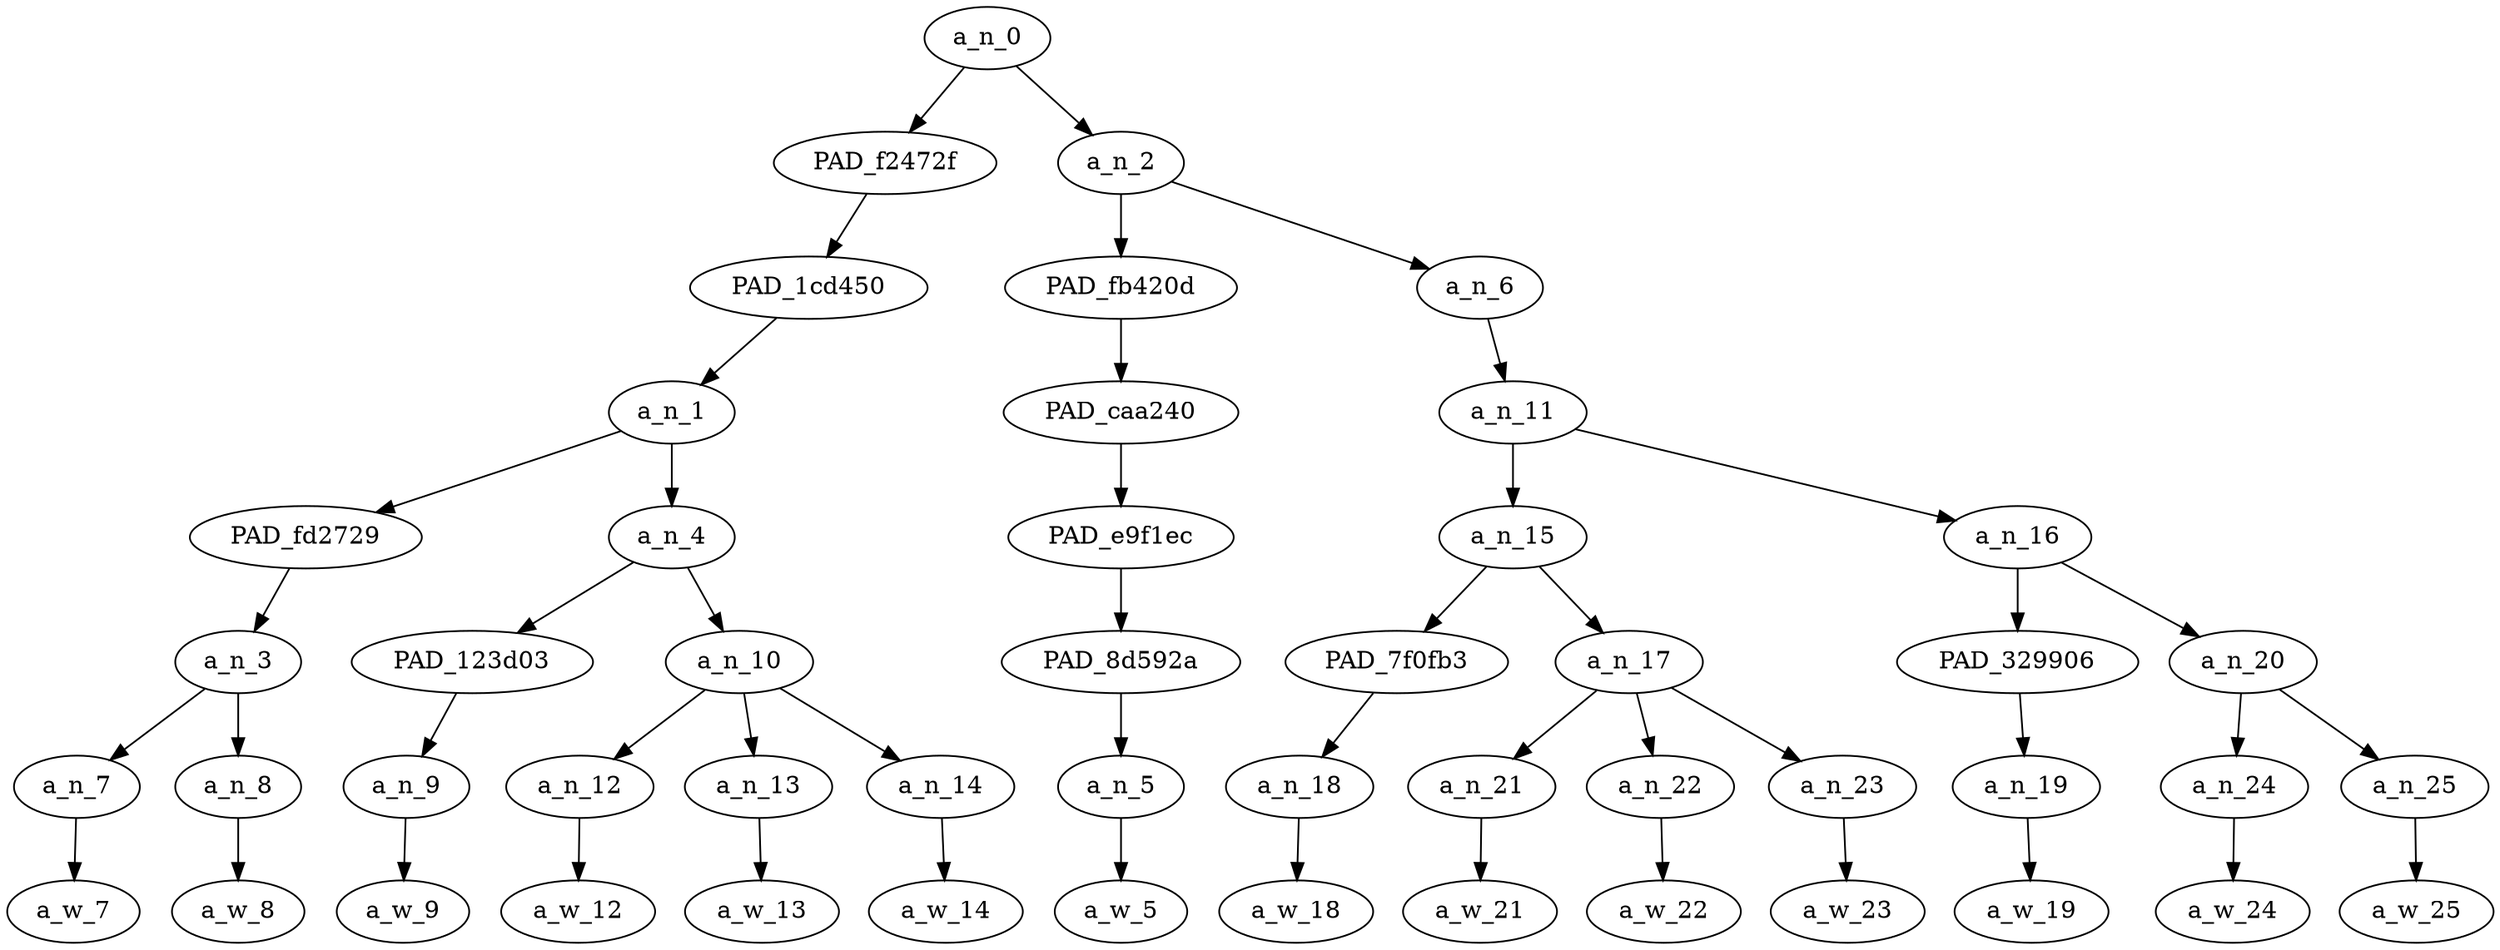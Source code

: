 strict digraph "" {
	a_n_0	[div_dir=1,
		index=0,
		level=7,
		pos="4.96875,7!",
		text_span="[0, 1, 2, 3, 4, 5, 6, 7, 8, 9, 10, 11, 12, 13]",
		value=1.00000002];
	PAD_f2472f	[div_dir=1,
		index=0,
		level=6,
		pos="1.75,6!",
		text_span="[0, 1, 2, 3, 4, 5]",
		value=0.34916700];
	a_n_0 -> PAD_f2472f;
	a_n_2	[div_dir=1,
		index=1,
		level=6,
		pos="8.1875,6!",
		text_span="[6, 7, 8, 9, 10, 11, 12, 13]",
		value=0.64998829];
	a_n_0 -> a_n_2;
	PAD_1cd450	[div_dir=1,
		index=0,
		level=5,
		pos="1.75,5!",
		text_span="[0, 1, 2, 3, 4, 5]",
		value=0.34916700];
	PAD_f2472f -> PAD_1cd450;
	a_n_1	[div_dir=1,
		index=0,
		level=4,
		pos="1.75,4!",
		text_span="[0, 1, 2, 3, 4, 5]",
		value=0.34916700];
	PAD_1cd450 -> a_n_1;
	PAD_fd2729	[div_dir=1,
		index=0,
		level=3,
		pos="0.5,3!",
		text_span="[0, 1]",
		value=0.16867692];
	a_n_1 -> PAD_fd2729;
	a_n_4	[div_dir=1,
		index=1,
		level=3,
		pos="3.0,3!",
		text_span="[2, 3, 4, 5]",
		value=0.18028029];
	a_n_1 -> a_n_4;
	a_n_3	[div_dir=1,
		index=0,
		level=2,
		pos="0.5,2!",
		text_span="[0, 1]",
		value=0.16867692];
	PAD_fd2729 -> a_n_3;
	a_n_7	[div_dir=1,
		index=0,
		level=1,
		pos="0.0,1!",
		text_span="[0]",
		value=0.05408294];
	a_n_3 -> a_n_7;
	a_n_8	[div_dir=-1,
		index=1,
		level=1,
		pos="1.0,1!",
		text_span="[1]",
		value=0.11440035];
	a_n_3 -> a_n_8;
	a_w_7	[div_dir=0,
		index=0,
		level=0,
		pos="0,0!",
		text_span="[0]",
		value=jim];
	a_n_7 -> a_w_7;
	a_w_8	[div_dir=0,
		index=1,
		level=0,
		pos="1,0!",
		text_span="[1]",
		value=daughty];
	a_n_8 -> a_w_8;
	PAD_123d03	[div_dir=1,
		index=1,
		level=2,
		pos="2.0,2!",
		text_span="[2]",
		value=0.02998690];
	a_n_4 -> PAD_123d03;
	a_n_10	[div_dir=1,
		index=2,
		level=2,
		pos="4.0,2!",
		text_span="[3, 4, 5]",
		value=0.15018575];
	a_n_4 -> a_n_10;
	a_n_9	[div_dir=1,
		index=2,
		level=1,
		pos="2.0,1!",
		text_span="[2]",
		value=0.02998690];
	PAD_123d03 -> a_n_9;
	a_w_9	[div_dir=0,
		index=2,
		level=0,
		pos="2,0!",
		text_span="[2]",
		value=at];
	a_n_9 -> a_w_9;
	a_n_12	[div_dir=1,
		index=3,
		level=1,
		pos="3.0,1!",
		text_span="[3]",
		value=0.02687511];
	a_n_10 -> a_n_12;
	a_n_13	[div_dir=1,
		index=4,
		level=1,
		pos="4.0,1!",
		text_span="[4]",
		value=0.07678141];
	a_n_10 -> a_n_13;
	a_n_14	[div_dir=-1,
		index=5,
		level=1,
		pos="5.0,1!",
		text_span="[5]",
		value=0.04643655];
	a_n_10 -> a_n_14;
	a_w_12	[div_dir=0,
		index=3,
		level=0,
		pos="3,0!",
		text_span="[3]",
		value=the];
	a_n_12 -> a_w_12;
	a_w_13	[div_dir=0,
		index=4,
		level=0,
		pos="4,0!",
		text_span="[4]",
		value=croton];
	a_n_13 -> a_w_13;
	a_w_14	[div_dir=0,
		index=5,
		level=0,
		pos="5,0!",
		text_span="[5]",
		value=gazette];
	a_n_14 -> a_w_14;
	PAD_fb420d	[div_dir=-1,
		index=1,
		level=5,
		pos="6.0,5!",
		text_span="[6]",
		value=0.03680108];
	a_n_2 -> PAD_fb420d;
	a_n_6	[div_dir=1,
		index=2,
		level=5,
		pos="10.375,5!",
		text_span="[7, 8, 9, 10, 11, 12, 13]",
		value=0.61223716];
	a_n_2 -> a_n_6;
	PAD_caa240	[div_dir=-1,
		index=1,
		level=4,
		pos="6.0,4!",
		text_span="[6]",
		value=0.03680108];
	PAD_fb420d -> PAD_caa240;
	PAD_e9f1ec	[div_dir=-1,
		index=2,
		level=3,
		pos="6.0,3!",
		text_span="[6]",
		value=0.03680108];
	PAD_caa240 -> PAD_e9f1ec;
	PAD_8d592a	[div_dir=-1,
		index=3,
		level=2,
		pos="6.0,2!",
		text_span="[6]",
		value=0.03680108];
	PAD_e9f1ec -> PAD_8d592a;
	a_n_5	[div_dir=-1,
		index=6,
		level=1,
		pos="6.0,1!",
		text_span="[6]",
		value=0.03680108];
	PAD_8d592a -> a_n_5;
	a_w_5	[div_dir=0,
		index=6,
		level=0,
		pos="6,0!",
		text_span="[6]",
		value=is];
	a_n_5 -> a_w_5;
	a_n_11	[div_dir=1,
		index=2,
		level=4,
		pos="10.375,4!",
		text_span="[7, 8, 9, 10, 11, 12, 13]",
		value=0.61121468];
	a_n_6 -> a_n_11;
	a_n_15	[div_dir=1,
		index=3,
		level=3,
		pos="9.0,3!",
		text_span="[7, 8, 9, 10]",
		value=0.39831266];
	a_n_11 -> a_n_15;
	a_n_16	[div_dir=1,
		index=4,
		level=3,
		pos="11.75,3!",
		text_span="[11, 12, 13]",
		value=0.21187954];
	a_n_11 -> a_n_16;
	PAD_7f0fb3	[div_dir=-1,
		index=5,
		level=2,
		pos="10.0,2!",
		text_span="[10]",
		value=0.06862606];
	a_n_15 -> PAD_7f0fb3;
	a_n_17	[div_dir=1,
		index=4,
		level=2,
		pos="8.0,2!",
		text_span="[7, 8, 9]",
		value=0.32847706];
	a_n_15 -> a_n_17;
	a_n_18	[div_dir=-1,
		index=10,
		level=1,
		pos="10.0,1!",
		text_span="[10]",
		value=0.06862606];
	PAD_7f0fb3 -> a_n_18;
	a_w_18	[div_dir=0,
		index=10,
		level=0,
		pos="10,0!",
		text_span="[10]",
		value=dickens];
	a_n_18 -> a_w_18;
	a_n_21	[div_dir=1,
		index=7,
		level=1,
		pos="7.0,1!",
		text_span="[7]",
		value=0.04449615];
	a_n_17 -> a_n_21;
	a_n_22	[div_dir=1,
		index=8,
		level=1,
		pos="8.0,1!",
		text_span="[8]",
		value=0.21070718];
	a_n_17 -> a_n_22;
	a_n_23	[div_dir=1,
		index=9,
		level=1,
		pos="9.0,1!",
		text_span="[9]",
		value=0.07175637];
	a_n_17 -> a_n_23;
	a_w_21	[div_dir=0,
		index=7,
		level=0,
		pos="7,0!",
		text_span="[7]",
		value=a];
	a_n_21 -> a_w_21;
	a_w_22	[div_dir=0,
		index=8,
		level=0,
		pos="8,0!",
		text_span="[8]",
		value=nigger];
	a_n_22 -> a_w_22;
	a_w_23	[div_dir=0,
		index=9,
		level=0,
		pos="9,0!",
		text_span="[9]",
		value=lover];
	a_n_23 -> a_w_23;
	PAD_329906	[div_dir=1,
		index=6,
		level=2,
		pos="11.0,2!",
		text_span="[11]",
		value=0.14116781];
	a_n_16 -> PAD_329906;
	a_n_20	[div_dir=1,
		index=7,
		level=2,
		pos="12.5,2!",
		text_span="[12, 13]",
		value=0.07046230];
	a_n_16 -> a_n_20;
	a_n_19	[div_dir=1,
		index=11,
		level=1,
		pos="11.0,1!",
		text_span="[11]",
		value=0.14116781];
	PAD_329906 -> a_n_19;
	a_w_19	[div_dir=0,
		index=11,
		level=0,
		pos="11,0!",
		text_span="[11]",
		value=sneezed];
	a_n_19 -> a_w_19;
	a_n_24	[div_dir=1,
		index=12,
		level=1,
		pos="12.0,1!",
		text_span="[12]",
		value=0.02939854];
	a_n_20 -> a_n_24;
	a_n_25	[div_dir=1,
		index=13,
		level=1,
		pos="13.0,1!",
		text_span="[13]",
		value=0.04086382];
	a_n_20 -> a_n_25;
	a_w_24	[div_dir=0,
		index=12,
		level=0,
		pos="12,0!",
		text_span="[12]",
		value=a1];
	a_n_24 -> a_w_24;
	a_w_25	[div_dir=0,
		index=13,
		level=0,
		pos="13,0!",
		text_span="[13]",
		value=lot];
	a_n_25 -> a_w_25;
}
